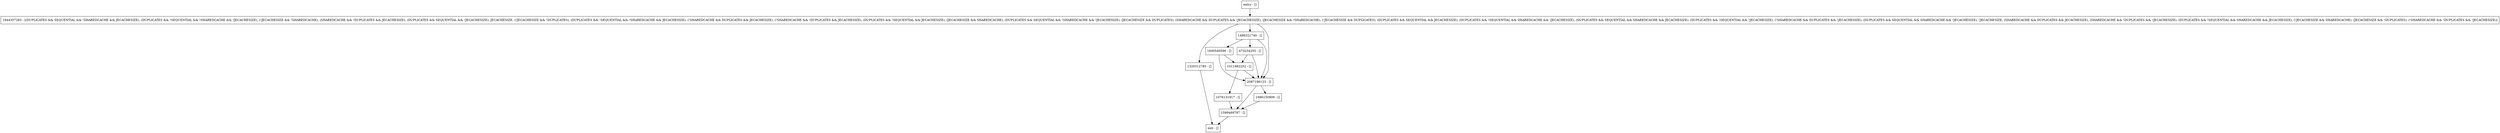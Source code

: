 digraph run {
node [shape=record];
1600540596 [label="1600540596 - []"];
1486321740 [label="1486321740 - []"];
1320312785 [label="1320312785 - []"];
1844357283 [label="1844357283 - [(DUPLICATES && SEQUENTIAL && !SHAREDCACHE && JECACHESIZE), (DUPLICATES && !SEQUENTIAL && !SHAREDCACHE && !JECACHESIZE), (!JECACHESIZE && !SHAREDCACHE), (SHAREDCACHE && !DUPLICATES && JECACHESIZE), (DUPLICATES && SEQUENTIAL && !JECACHESIZE), JECACHESIZE, (!JECACHESIZE && !DUPLICATES), (DUPLICATES && !SEQUENTIAL && !SHAREDCACHE && JECACHESIZE), (!SHAREDCACHE && DUPLICATES && JECACHESIZE), (!SHAREDCACHE && !DUPLICATES && JECACHESIZE), (DUPLICATES && !SEQUENTIAL && JECACHESIZE), (JECACHESIZE && SHAREDCACHE), (DUPLICATES && SEQUENTIAL && !SHAREDCACHE && !JECACHESIZE), (JECACHESIZE && DUPLICATES), (SHAREDCACHE && DUPLICATES && !JECACHESIZE), (JECACHESIZE && !SHAREDCACHE), (!JECACHESIZE && DUPLICATES), (DUPLICATES && SEQUENTIAL && JECACHESIZE), (DUPLICATES && !SEQUENTIAL && SHAREDCACHE && !JECACHESIZE), (DUPLICATES && SEQUENTIAL && SHAREDCACHE && JECACHESIZE), (DUPLICATES && !SEQUENTIAL && !JECACHESIZE), (!SHAREDCACHE && DUPLICATES && !JECACHESIZE), (DUPLICATES && SEQUENTIAL && SHAREDCACHE && !JECACHESIZE), !JECACHESIZE, (SHAREDCACHE && DUPLICATES && JECACHESIZE), (SHAREDCACHE && !DUPLICATES && !JECACHESIZE), (DUPLICATES && !SEQUENTIAL && SHAREDCACHE && JECACHESIZE), (!JECACHESIZE && SHAREDCACHE), (JECACHESIZE && !DUPLICATES), (!SHAREDCACHE && !DUPLICATES && !JECACHESIZE)]"];
1599469787 [label="1599469787 - []"];
entry [label="entry - []"];
exit [label="exit - []"];
2087186123 [label="2087186123 - []"];
473234255 [label="473234255 - []"];
1011882252 [label="1011882252 - []"];
1686150909 [label="1686150909 - []"];
1076131917 [label="1076131917 - []"];
entry;
exit;
1600540596 -> 2087186123;
1600540596 -> 1011882252;
1486321740 -> 473234255;
1486321740 -> 2087186123;
1486321740 -> 1600540596;
1320312785 -> exit;
1844357283 -> 2087186123;
1844357283 -> 1486321740;
1844357283 -> 1320312785;
1599469787 -> exit;
entry -> 1844357283;
2087186123 -> 1686150909;
2087186123 -> 1599469787;
473234255 -> 2087186123;
473234255 -> 1011882252;
1011882252 -> 2087186123;
1011882252 -> 1076131917;
1686150909 -> 1599469787;
1076131917 -> 1599469787;
}
